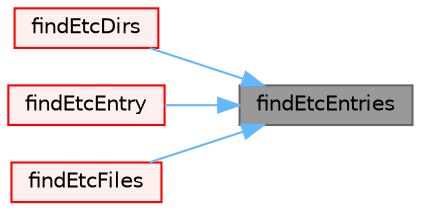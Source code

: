digraph "findEtcEntries"
{
 // LATEX_PDF_SIZE
  bgcolor="transparent";
  edge [fontname=Helvetica,fontsize=10,labelfontname=Helvetica,labelfontsize=10];
  node [fontname=Helvetica,fontsize=10,shape=box,height=0.2,width=0.4];
  rankdir="RL";
  Node1 [id="Node000001",label="findEtcEntries",height=0.2,width=0.4,color="gray40", fillcolor="grey60", style="filled", fontcolor="black",tooltip=" "];
  Node1 -> Node2 [id="edge1_Node000001_Node000002",dir="back",color="steelblue1",style="solid",tooltip=" "];
  Node2 [id="Node000002",label="findEtcDirs",height=0.2,width=0.4,color="red", fillcolor="#FFF0F0", style="filled",URL="$namespaceFoam.html#aded013c21ed573764a1f2e6501ba76b7",tooltip=" "];
  Node1 -> Node7 [id="edge2_Node000001_Node000007",dir="back",color="steelblue1",style="solid",tooltip=" "];
  Node7 [id="Node000007",label="findEtcEntry",height=0.2,width=0.4,color="red", fillcolor="#FFF0F0", style="filled",URL="$namespaceFoam.html#ae7dc1fc5b93eafbb8f6f79293cdb980f",tooltip=" "];
  Node1 -> Node19 [id="edge3_Node000001_Node000019",dir="back",color="steelblue1",style="solid",tooltip=" "];
  Node19 [id="Node000019",label="findEtcFiles",height=0.2,width=0.4,color="red", fillcolor="#FFF0F0", style="filled",URL="$namespaceFoam.html#ae60576cceefb954565b82ee2a2b64566",tooltip=" "];
}
